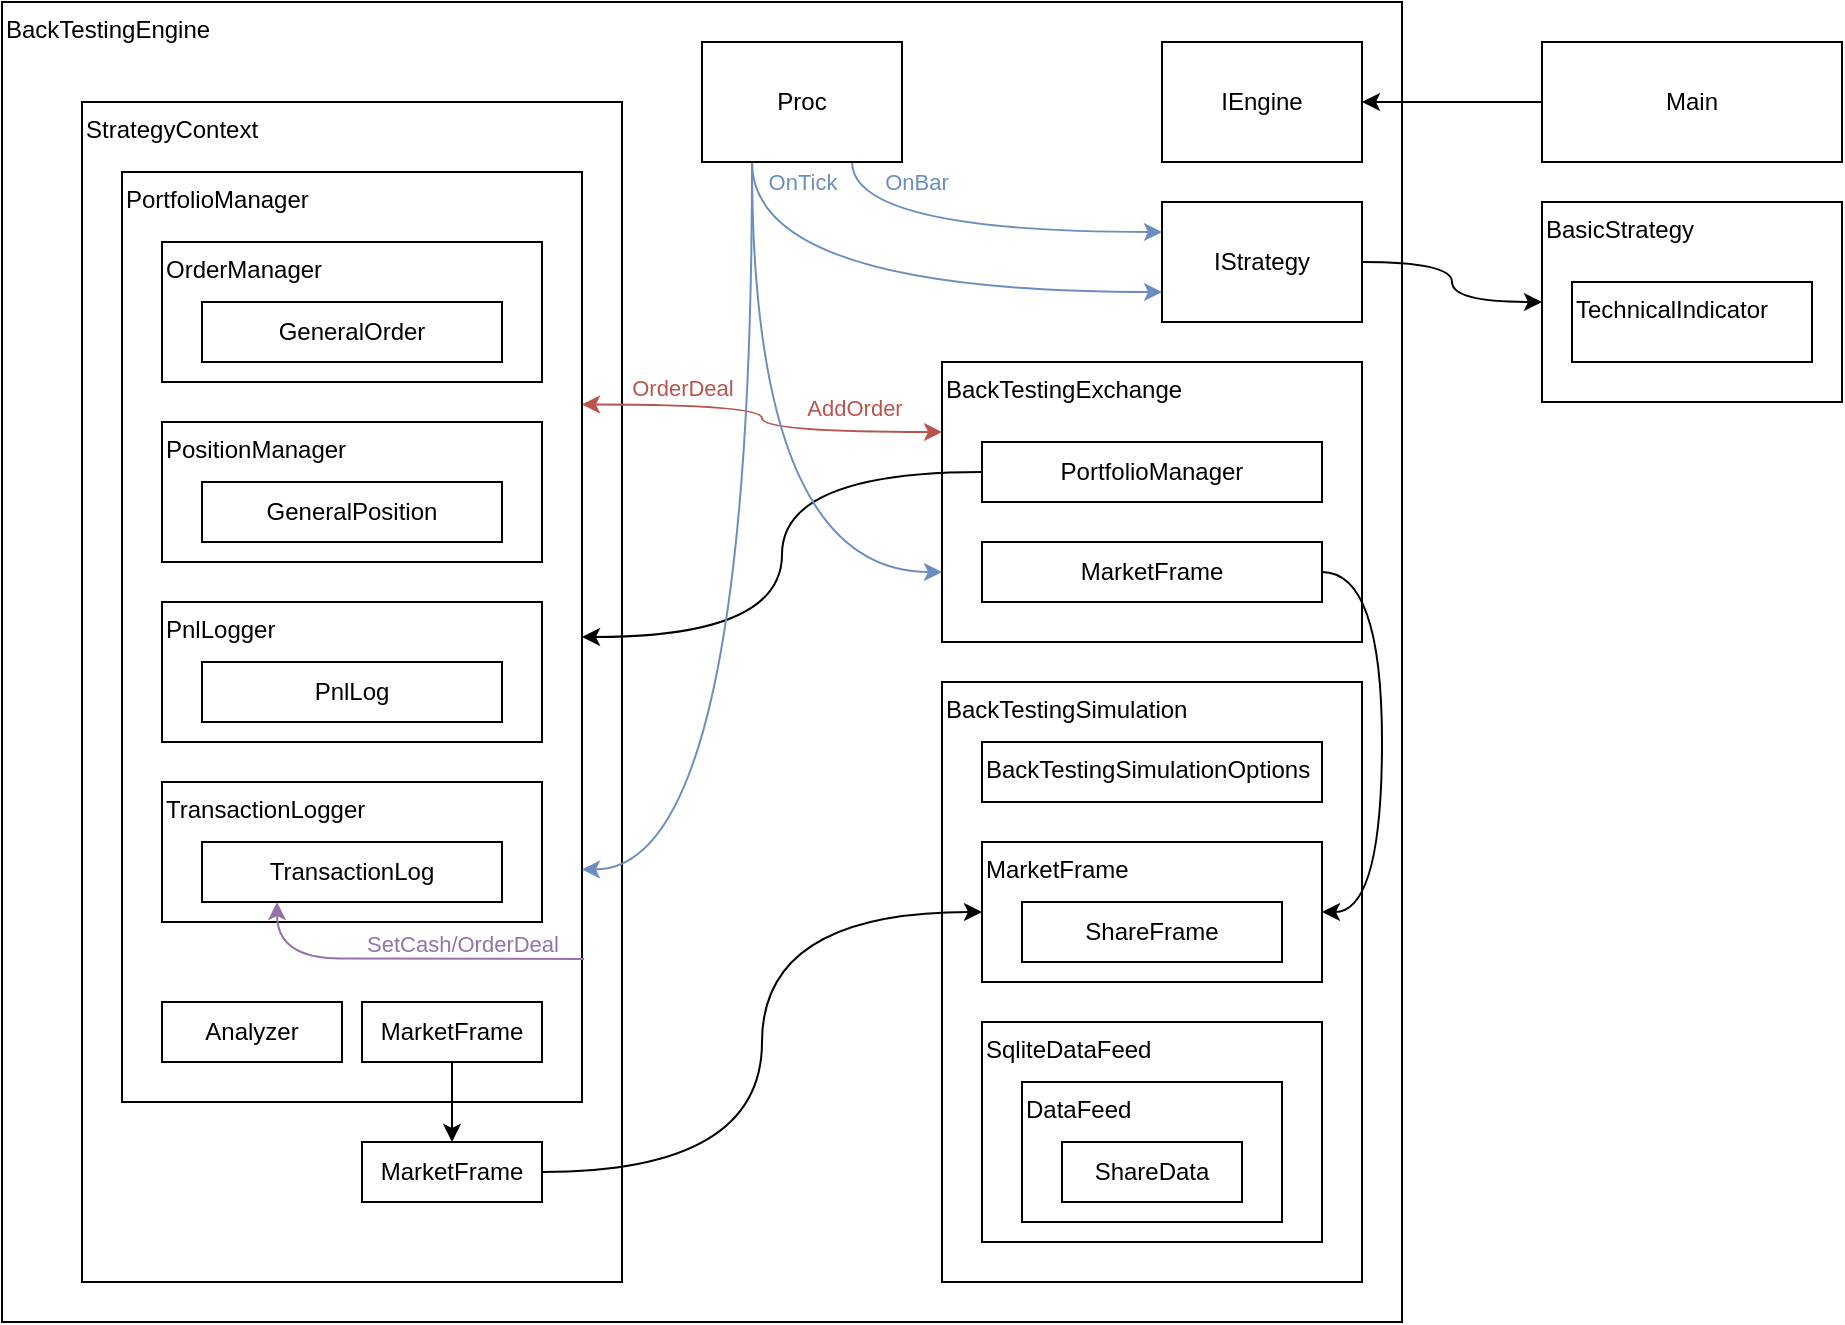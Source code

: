 <mxfile compressed="false" version="17.4.2" type="device">
  <diagram id="RBpdQvFY65Nsy8YPTfME" name="第 1 页">
    <mxGraphModel dx="785" dy="571" grid="1" gridSize="10" guides="1" tooltips="1" connect="1" arrows="1" fold="1" page="1" pageScale="1" pageWidth="1169" pageHeight="827" math="0" shadow="0">
      <root>
        <mxCell id="0" />
        <mxCell id="1" parent="0" />
        <mxCell id="mXMzZNQ0g-Ou7os5mHfn-1" value="BasicStrategy" style="rounded=0;whiteSpace=wrap;html=1;fillColor=none;align=left;verticalAlign=top;" parent="1" vertex="1">
          <mxGeometry x="890" y="180" width="150" height="100" as="geometry" />
        </mxCell>
        <mxCell id="qF3u3loVeFJ1pEqu5Syw-4" value="BackTestingEngine" style="rounded=0;whiteSpace=wrap;html=1;fillColor=none;align=left;verticalAlign=top;" parent="1" vertex="1">
          <mxGeometry x="120" y="80" width="700" height="660" as="geometry" />
        </mxCell>
        <mxCell id="qF3u3loVeFJ1pEqu5Syw-5" value="IEngine" style="rounded=0;whiteSpace=wrap;html=1;fillColor=none;align=center;verticalAlign=middle;" parent="1" vertex="1">
          <mxGeometry x="700" y="100" width="100" height="60" as="geometry" />
        </mxCell>
        <mxCell id="qF3u3loVeFJ1pEqu5Syw-6" value="StrategyContext" style="rounded=0;whiteSpace=wrap;html=1;fillColor=none;align=left;verticalAlign=top;" parent="1" vertex="1">
          <mxGeometry x="160" y="130" width="270" height="590" as="geometry" />
        </mxCell>
        <mxCell id="qF3u3loVeFJ1pEqu5Syw-7" value="BackTestingExchange" style="rounded=0;whiteSpace=wrap;html=1;fillColor=none;align=left;verticalAlign=top;" parent="1" vertex="1">
          <mxGeometry x="590" y="260" width="210" height="140" as="geometry" />
        </mxCell>
        <mxCell id="mXMzZNQ0g-Ou7os5mHfn-6" style="edgeStyle=orthogonalEdgeStyle;rounded=0;orthogonalLoop=1;jettySize=auto;html=1;exitX=1;exitY=0.5;exitDx=0;exitDy=0;entryX=0;entryY=0.5;entryDx=0;entryDy=0;curved=1;" parent="1" source="qF3u3loVeFJ1pEqu5Syw-8" target="mXMzZNQ0g-Ou7os5mHfn-1" edge="1">
          <mxGeometry relative="1" as="geometry" />
        </mxCell>
        <mxCell id="qF3u3loVeFJ1pEqu5Syw-8" value="IStrategy" style="rounded=0;whiteSpace=wrap;html=1;fillColor=none;align=center;verticalAlign=middle;" parent="1" vertex="1">
          <mxGeometry x="700" y="180" width="100" height="60" as="geometry" />
        </mxCell>
        <mxCell id="qF3u3loVeFJ1pEqu5Syw-9" value="TechnicalIndicator" style="rounded=0;whiteSpace=wrap;html=1;fillColor=none;align=left;verticalAlign=top;" parent="1" vertex="1">
          <mxGeometry x="905" y="220" width="120" height="40" as="geometry" />
        </mxCell>
        <mxCell id="mXMzZNQ0g-Ou7os5mHfn-24" style="edgeStyle=orthogonalEdgeStyle;curved=1;rounded=0;orthogonalLoop=1;jettySize=auto;html=1;exitX=1;exitY=0.25;exitDx=0;exitDy=0;entryX=0;entryY=0.25;entryDx=0;entryDy=0;fontColor=#3399FF;elbow=vertical;fillColor=#f8cecc;strokeColor=#b85450;startArrow=classic;startFill=1;" parent="1" source="qF3u3loVeFJ1pEqu5Syw-10" target="qF3u3loVeFJ1pEqu5Syw-7" edge="1">
          <mxGeometry relative="1" as="geometry" />
        </mxCell>
        <mxCell id="mXMzZNQ0g-Ou7os5mHfn-25" value="OrderDeal" style="edgeLabel;html=1;align=center;verticalAlign=middle;resizable=0;points=[];fontColor=#B85450;labelBackgroundColor=none;" parent="mXMzZNQ0g-Ou7os5mHfn-24" vertex="1" connectable="0">
          <mxGeometry x="-0.155" y="-8" relative="1" as="geometry">
            <mxPoint x="-32" y="-17" as="offset" />
          </mxGeometry>
        </mxCell>
        <mxCell id="KNElKZGZja4anB7XShgt-13" value="AddOrder" style="edgeLabel;html=1;align=center;verticalAlign=middle;resizable=0;points=[];fontColor=#B85450;labelBackgroundColor=none;" parent="mXMzZNQ0g-Ou7os5mHfn-24" vertex="1" connectable="0">
          <mxGeometry x="-0.368" y="-5" relative="1" as="geometry">
            <mxPoint x="75" y="-4" as="offset" />
          </mxGeometry>
        </mxCell>
        <mxCell id="qF3u3loVeFJ1pEqu5Syw-10" value="PortfolioManager" style="rounded=0;whiteSpace=wrap;html=1;fillColor=none;align=left;verticalAlign=top;" parent="1" vertex="1">
          <mxGeometry x="180" y="165" width="230" height="465" as="geometry" />
        </mxCell>
        <mxCell id="KNElKZGZja4anB7XShgt-8" style="edgeStyle=orthogonalEdgeStyle;curved=1;rounded=0;orthogonalLoop=1;jettySize=auto;html=1;exitX=1;exitY=0.5;exitDx=0;exitDy=0;entryX=0;entryY=0.5;entryDx=0;entryDy=0;" parent="1" source="qF3u3loVeFJ1pEqu5Syw-11" target="KNElKZGZja4anB7XShgt-5" edge="1">
          <mxGeometry relative="1" as="geometry" />
        </mxCell>
        <mxCell id="qF3u3loVeFJ1pEqu5Syw-11" value="MarketFrame" style="rounded=0;whiteSpace=wrap;html=1;fillColor=none;align=center;verticalAlign=middle;" parent="1" vertex="1">
          <mxGeometry x="300" y="650" width="90" height="30" as="geometry" />
        </mxCell>
        <mxCell id="KNElKZGZja4anB7XShgt-9" style="edgeStyle=orthogonalEdgeStyle;curved=1;rounded=0;orthogonalLoop=1;jettySize=auto;html=1;exitX=0.5;exitY=1;exitDx=0;exitDy=0;entryX=0.5;entryY=0;entryDx=0;entryDy=0;" parent="1" source="qF3u3loVeFJ1pEqu5Syw-12" target="qF3u3loVeFJ1pEqu5Syw-11" edge="1">
          <mxGeometry relative="1" as="geometry" />
        </mxCell>
        <mxCell id="qF3u3loVeFJ1pEqu5Syw-12" value="MarketFrame" style="rounded=0;whiteSpace=wrap;html=1;fillColor=none;align=center;verticalAlign=middle;" parent="1" vertex="1">
          <mxGeometry x="300" y="580" width="90" height="30" as="geometry" />
        </mxCell>
        <mxCell id="qF3u3loVeFJ1pEqu5Syw-16" value="OrderManager" style="rounded=0;whiteSpace=wrap;html=1;fillColor=none;align=left;verticalAlign=top;" parent="1" vertex="1">
          <mxGeometry x="200" y="200" width="190" height="70" as="geometry" />
        </mxCell>
        <mxCell id="qF3u3loVeFJ1pEqu5Syw-17" value="PositionManager" style="rounded=0;whiteSpace=wrap;html=1;fillColor=none;align=left;verticalAlign=top;" parent="1" vertex="1">
          <mxGeometry x="200" y="290" width="190" height="70" as="geometry" />
        </mxCell>
        <mxCell id="qF3u3loVeFJ1pEqu5Syw-18" value="TransactionLogger" style="rounded=0;whiteSpace=wrap;html=1;fillColor=none;align=left;verticalAlign=top;" parent="1" vertex="1">
          <mxGeometry x="200" y="470" width="190" height="70" as="geometry" />
        </mxCell>
        <mxCell id="qF3u3loVeFJ1pEqu5Syw-19" value="GeneralOrder" style="rounded=0;whiteSpace=wrap;html=1;fillColor=none;align=center;verticalAlign=middle;" parent="1" vertex="1">
          <mxGeometry x="220" y="230" width="150" height="30" as="geometry" />
        </mxCell>
        <mxCell id="qF3u3loVeFJ1pEqu5Syw-20" value="GeneralPosition" style="rounded=0;whiteSpace=wrap;html=1;fillColor=none;align=center;verticalAlign=middle;" parent="1" vertex="1">
          <mxGeometry x="220" y="320" width="150" height="30" as="geometry" />
        </mxCell>
        <mxCell id="qF3u3loVeFJ1pEqu5Syw-21" value="TransactionLog" style="rounded=0;whiteSpace=wrap;html=1;fillColor=none;align=center;verticalAlign=middle;" parent="1" vertex="1">
          <mxGeometry x="220" y="500" width="150" height="30" as="geometry" />
        </mxCell>
        <mxCell id="FwhDtlA-oTAl2vydWg2V-4" style="edgeStyle=orthogonalEdgeStyle;curved=1;rounded=0;orthogonalLoop=1;jettySize=auto;html=1;exitX=1;exitY=0.5;exitDx=0;exitDy=0;entryX=1;entryY=0.5;entryDx=0;entryDy=0;" parent="1" source="qF3u3loVeFJ1pEqu5Syw-22" target="KNElKZGZja4anB7XShgt-5" edge="1">
          <mxGeometry relative="1" as="geometry">
            <Array as="points">
              <mxPoint x="810" y="365" />
              <mxPoint x="810" y="535" />
            </Array>
          </mxGeometry>
        </mxCell>
        <mxCell id="qF3u3loVeFJ1pEqu5Syw-22" value="MarketFrame" style="rounded=0;whiteSpace=wrap;html=1;fillColor=none;align=center;verticalAlign=middle;" parent="1" vertex="1">
          <mxGeometry x="610" y="350" width="170" height="30" as="geometry" />
        </mxCell>
        <mxCell id="mXMzZNQ0g-Ou7os5mHfn-7" style="edgeStyle=orthogonalEdgeStyle;rounded=0;orthogonalLoop=1;jettySize=auto;html=1;exitX=0;exitY=0.5;exitDx=0;exitDy=0;elbow=vertical;curved=1;" parent="1" source="qF3u3loVeFJ1pEqu5Syw-23" target="qF3u3loVeFJ1pEqu5Syw-10" edge="1">
          <mxGeometry relative="1" as="geometry" />
        </mxCell>
        <mxCell id="qF3u3loVeFJ1pEqu5Syw-23" value="PortfolioManager" style="rounded=0;whiteSpace=wrap;html=1;fillColor=none;align=center;verticalAlign=middle;" parent="1" vertex="1">
          <mxGeometry x="610" y="300" width="170" height="30" as="geometry" />
        </mxCell>
        <mxCell id="mXMzZNQ0g-Ou7os5mHfn-4" style="edgeStyle=orthogonalEdgeStyle;rounded=0;orthogonalLoop=1;jettySize=auto;html=1;exitX=0;exitY=0.5;exitDx=0;exitDy=0;entryX=1;entryY=0.5;entryDx=0;entryDy=0;" parent="1" source="mXMzZNQ0g-Ou7os5mHfn-3" target="qF3u3loVeFJ1pEqu5Syw-5" edge="1">
          <mxGeometry relative="1" as="geometry" />
        </mxCell>
        <mxCell id="mXMzZNQ0g-Ou7os5mHfn-3" value="Main" style="rounded=0;whiteSpace=wrap;html=1;fillColor=none;align=center;verticalAlign=middle;" parent="1" vertex="1">
          <mxGeometry x="890" y="100" width="150" height="60" as="geometry" />
        </mxCell>
        <mxCell id="mXMzZNQ0g-Ou7os5mHfn-5" value="BackTestingSimulation" style="rounded=0;whiteSpace=wrap;html=1;fillColor=none;align=left;verticalAlign=top;" parent="1" vertex="1">
          <mxGeometry x="590" y="420" width="210" height="300" as="geometry" />
        </mxCell>
        <mxCell id="mXMzZNQ0g-Ou7os5mHfn-13" style="edgeStyle=orthogonalEdgeStyle;curved=1;rounded=0;orthogonalLoop=1;jettySize=auto;html=1;exitX=0.25;exitY=1;exitDx=0;exitDy=0;entryX=0;entryY=0.75;entryDx=0;entryDy=0;elbow=vertical;fillColor=#dae8fc;strokeColor=#6c8ebf;" parent="1" source="mXMzZNQ0g-Ou7os5mHfn-8" target="qF3u3loVeFJ1pEqu5Syw-8" edge="1">
          <mxGeometry relative="1" as="geometry" />
        </mxCell>
        <mxCell id="mXMzZNQ0g-Ou7os5mHfn-21" value="OnTick" style="edgeLabel;html=1;align=center;verticalAlign=middle;resizable=0;points=[];fontColor=#6C8EBF;labelBackgroundColor=none;" parent="mXMzZNQ0g-Ou7os5mHfn-13" vertex="1" connectable="0">
          <mxGeometry x="0.215" y="7" relative="1" as="geometry">
            <mxPoint x="-74" y="-48" as="offset" />
          </mxGeometry>
        </mxCell>
        <mxCell id="mXMzZNQ0g-Ou7os5mHfn-14" style="edgeStyle=orthogonalEdgeStyle;curved=1;rounded=0;orthogonalLoop=1;jettySize=auto;html=1;exitX=0.75;exitY=1;exitDx=0;exitDy=0;entryX=0;entryY=0.25;entryDx=0;entryDy=0;elbow=vertical;fillColor=#dae8fc;strokeColor=#6c8ebf;" parent="1" source="mXMzZNQ0g-Ou7os5mHfn-8" target="qF3u3loVeFJ1pEqu5Syw-8" edge="1">
          <mxGeometry relative="1" as="geometry" />
        </mxCell>
        <mxCell id="mXMzZNQ0g-Ou7os5mHfn-20" value="OnBar" style="edgeLabel;html=1;align=center;verticalAlign=middle;resizable=0;points=[];fontColor=#6C8EBF;labelBackgroundColor=none;" parent="mXMzZNQ0g-Ou7os5mHfn-14" vertex="1" connectable="0">
          <mxGeometry x="-0.249" y="12" relative="1" as="geometry">
            <mxPoint x="-5" y="-13" as="offset" />
          </mxGeometry>
        </mxCell>
        <mxCell id="mXMzZNQ0g-Ou7os5mHfn-17" style="edgeStyle=orthogonalEdgeStyle;curved=1;rounded=0;orthogonalLoop=1;jettySize=auto;html=1;exitX=0.25;exitY=1;exitDx=0;exitDy=0;entryX=1;entryY=0.75;entryDx=0;entryDy=0;fontColor=#3399FF;elbow=vertical;fillColor=#dae8fc;strokeColor=#6c8ebf;" parent="1" source="mXMzZNQ0g-Ou7os5mHfn-8" target="qF3u3loVeFJ1pEqu5Syw-10" edge="1">
          <mxGeometry relative="1" as="geometry" />
        </mxCell>
        <mxCell id="mXMzZNQ0g-Ou7os5mHfn-22" style="edgeStyle=orthogonalEdgeStyle;curved=1;rounded=0;orthogonalLoop=1;jettySize=auto;html=1;exitX=0.25;exitY=1;exitDx=0;exitDy=0;entryX=0;entryY=0.75;entryDx=0;entryDy=0;fontColor=#3399FF;elbow=vertical;fillColor=#dae8fc;strokeColor=#6c8ebf;" parent="1" source="mXMzZNQ0g-Ou7os5mHfn-8" target="qF3u3loVeFJ1pEqu5Syw-7" edge="1">
          <mxGeometry relative="1" as="geometry" />
        </mxCell>
        <mxCell id="mXMzZNQ0g-Ou7os5mHfn-8" value="Proc" style="rounded=0;whiteSpace=wrap;html=1;fillColor=none;align=center;verticalAlign=middle;" parent="1" vertex="1">
          <mxGeometry x="470" y="100" width="100" height="60" as="geometry" />
        </mxCell>
        <mxCell id="mXMzZNQ0g-Ou7os5mHfn-31" style="edgeStyle=orthogonalEdgeStyle;curved=1;rounded=0;orthogonalLoop=1;jettySize=auto;html=1;entryX=0.25;entryY=1;entryDx=0;entryDy=0;fontColor=#CCCC00;elbow=vertical;fillColor=#e1d5e7;strokeColor=#9673A6;" parent="1" target="qF3u3loVeFJ1pEqu5Syw-21" edge="1">
          <mxGeometry relative="1" as="geometry">
            <Array as="points">
              <mxPoint x="320" y="559" />
              <mxPoint x="258" y="558" />
            </Array>
            <mxPoint x="411" y="558.49" as="sourcePoint" />
          </mxGeometry>
        </mxCell>
        <mxCell id="mXMzZNQ0g-Ou7os5mHfn-32" value="&lt;span style=&quot;&quot;&gt;SetCash/&lt;/span&gt;&lt;font&gt;OrderDeal&lt;/font&gt;" style="edgeLabel;html=1;align=center;verticalAlign=middle;resizable=0;points=[];fontColor=#9673A6;labelBackgroundColor=none;" parent="mXMzZNQ0g-Ou7os5mHfn-31" vertex="1" connectable="0">
          <mxGeometry x="0.27" y="-9" relative="1" as="geometry">
            <mxPoint x="54" y="1" as="offset" />
          </mxGeometry>
        </mxCell>
        <mxCell id="KNElKZGZja4anB7XShgt-1" value="SqliteDataFeed" style="rounded=0;whiteSpace=wrap;html=1;fillColor=none;align=left;verticalAlign=top;" parent="1" vertex="1">
          <mxGeometry x="610" y="590" width="170" height="110" as="geometry" />
        </mxCell>
        <mxCell id="KNElKZGZja4anB7XShgt-2" value="DataFeed" style="rounded=0;whiteSpace=wrap;html=1;fillColor=none;align=left;verticalAlign=top;" parent="1" vertex="1">
          <mxGeometry x="630" y="620" width="130" height="70" as="geometry" />
        </mxCell>
        <mxCell id="KNElKZGZja4anB7XShgt-3" value="ShareData" style="rounded=0;whiteSpace=wrap;html=1;fillColor=none;align=center;verticalAlign=middle;" parent="1" vertex="1">
          <mxGeometry x="650" y="650" width="90" height="30" as="geometry" />
        </mxCell>
        <mxCell id="KNElKZGZja4anB7XShgt-4" value="BackTestingSimulationOptions" style="rounded=0;whiteSpace=wrap;html=1;fillColor=none;align=left;verticalAlign=top;" parent="1" vertex="1">
          <mxGeometry x="610" y="450" width="170" height="30" as="geometry" />
        </mxCell>
        <mxCell id="KNElKZGZja4anB7XShgt-5" value="MarketFrame" style="rounded=0;whiteSpace=wrap;html=1;fillColor=none;align=left;verticalAlign=top;" parent="1" vertex="1">
          <mxGeometry x="610" y="500" width="170" height="70" as="geometry" />
        </mxCell>
        <mxCell id="FwhDtlA-oTAl2vydWg2V-1" value="ShareFrame" style="rounded=0;whiteSpace=wrap;html=1;fillColor=none;align=center;verticalAlign=middle;" parent="1" vertex="1">
          <mxGeometry x="630" y="530" width="130" height="30" as="geometry" />
        </mxCell>
        <mxCell id="FwhDtlA-oTAl2vydWg2V-7" value="PnlLogger" style="rounded=0;whiteSpace=wrap;html=1;fillColor=none;align=left;verticalAlign=top;" parent="1" vertex="1">
          <mxGeometry x="200" y="380" width="190" height="70" as="geometry" />
        </mxCell>
        <mxCell id="FwhDtlA-oTAl2vydWg2V-8" value="PnlLog" style="rounded=0;whiteSpace=wrap;html=1;fillColor=none;align=center;verticalAlign=middle;" parent="1" vertex="1">
          <mxGeometry x="220" y="410" width="150" height="30" as="geometry" />
        </mxCell>
        <mxCell id="fDzZX6hjOayeuyjFW3Nt-1" value="Analyzer" style="rounded=0;whiteSpace=wrap;html=1;fillColor=none;align=center;verticalAlign=middle;" vertex="1" parent="1">
          <mxGeometry x="200" y="580" width="90" height="30" as="geometry" />
        </mxCell>
      </root>
    </mxGraphModel>
  </diagram>
</mxfile>
